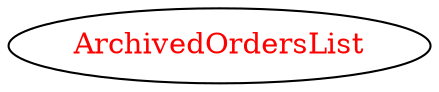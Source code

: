 digraph dependencyGraph {
 concentrate=true;
 ranksep="2.0";
 rankdir="LR"; 
 splines="ortho";
"ArchivedOrdersList" [fontcolor="red"];
}